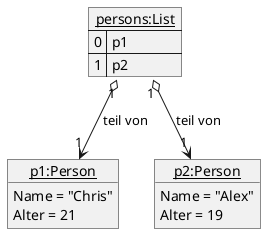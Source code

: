 @startuml Uebungseiheit 3 - Aufgabe 4

object "__p1:Person__" as p1{
    Name = "Chris"
    Alter = 21
}
object "__p2:Person__" as p2{
    Name = "Alex"
    Alter = 19
}

map "__persons:List__" as persons{
    0 => p1
    1 => p2
}

persons "1" o--> "1" p1 : teil von
persons "1" o--> "1" p2 : teil von
@enduml 